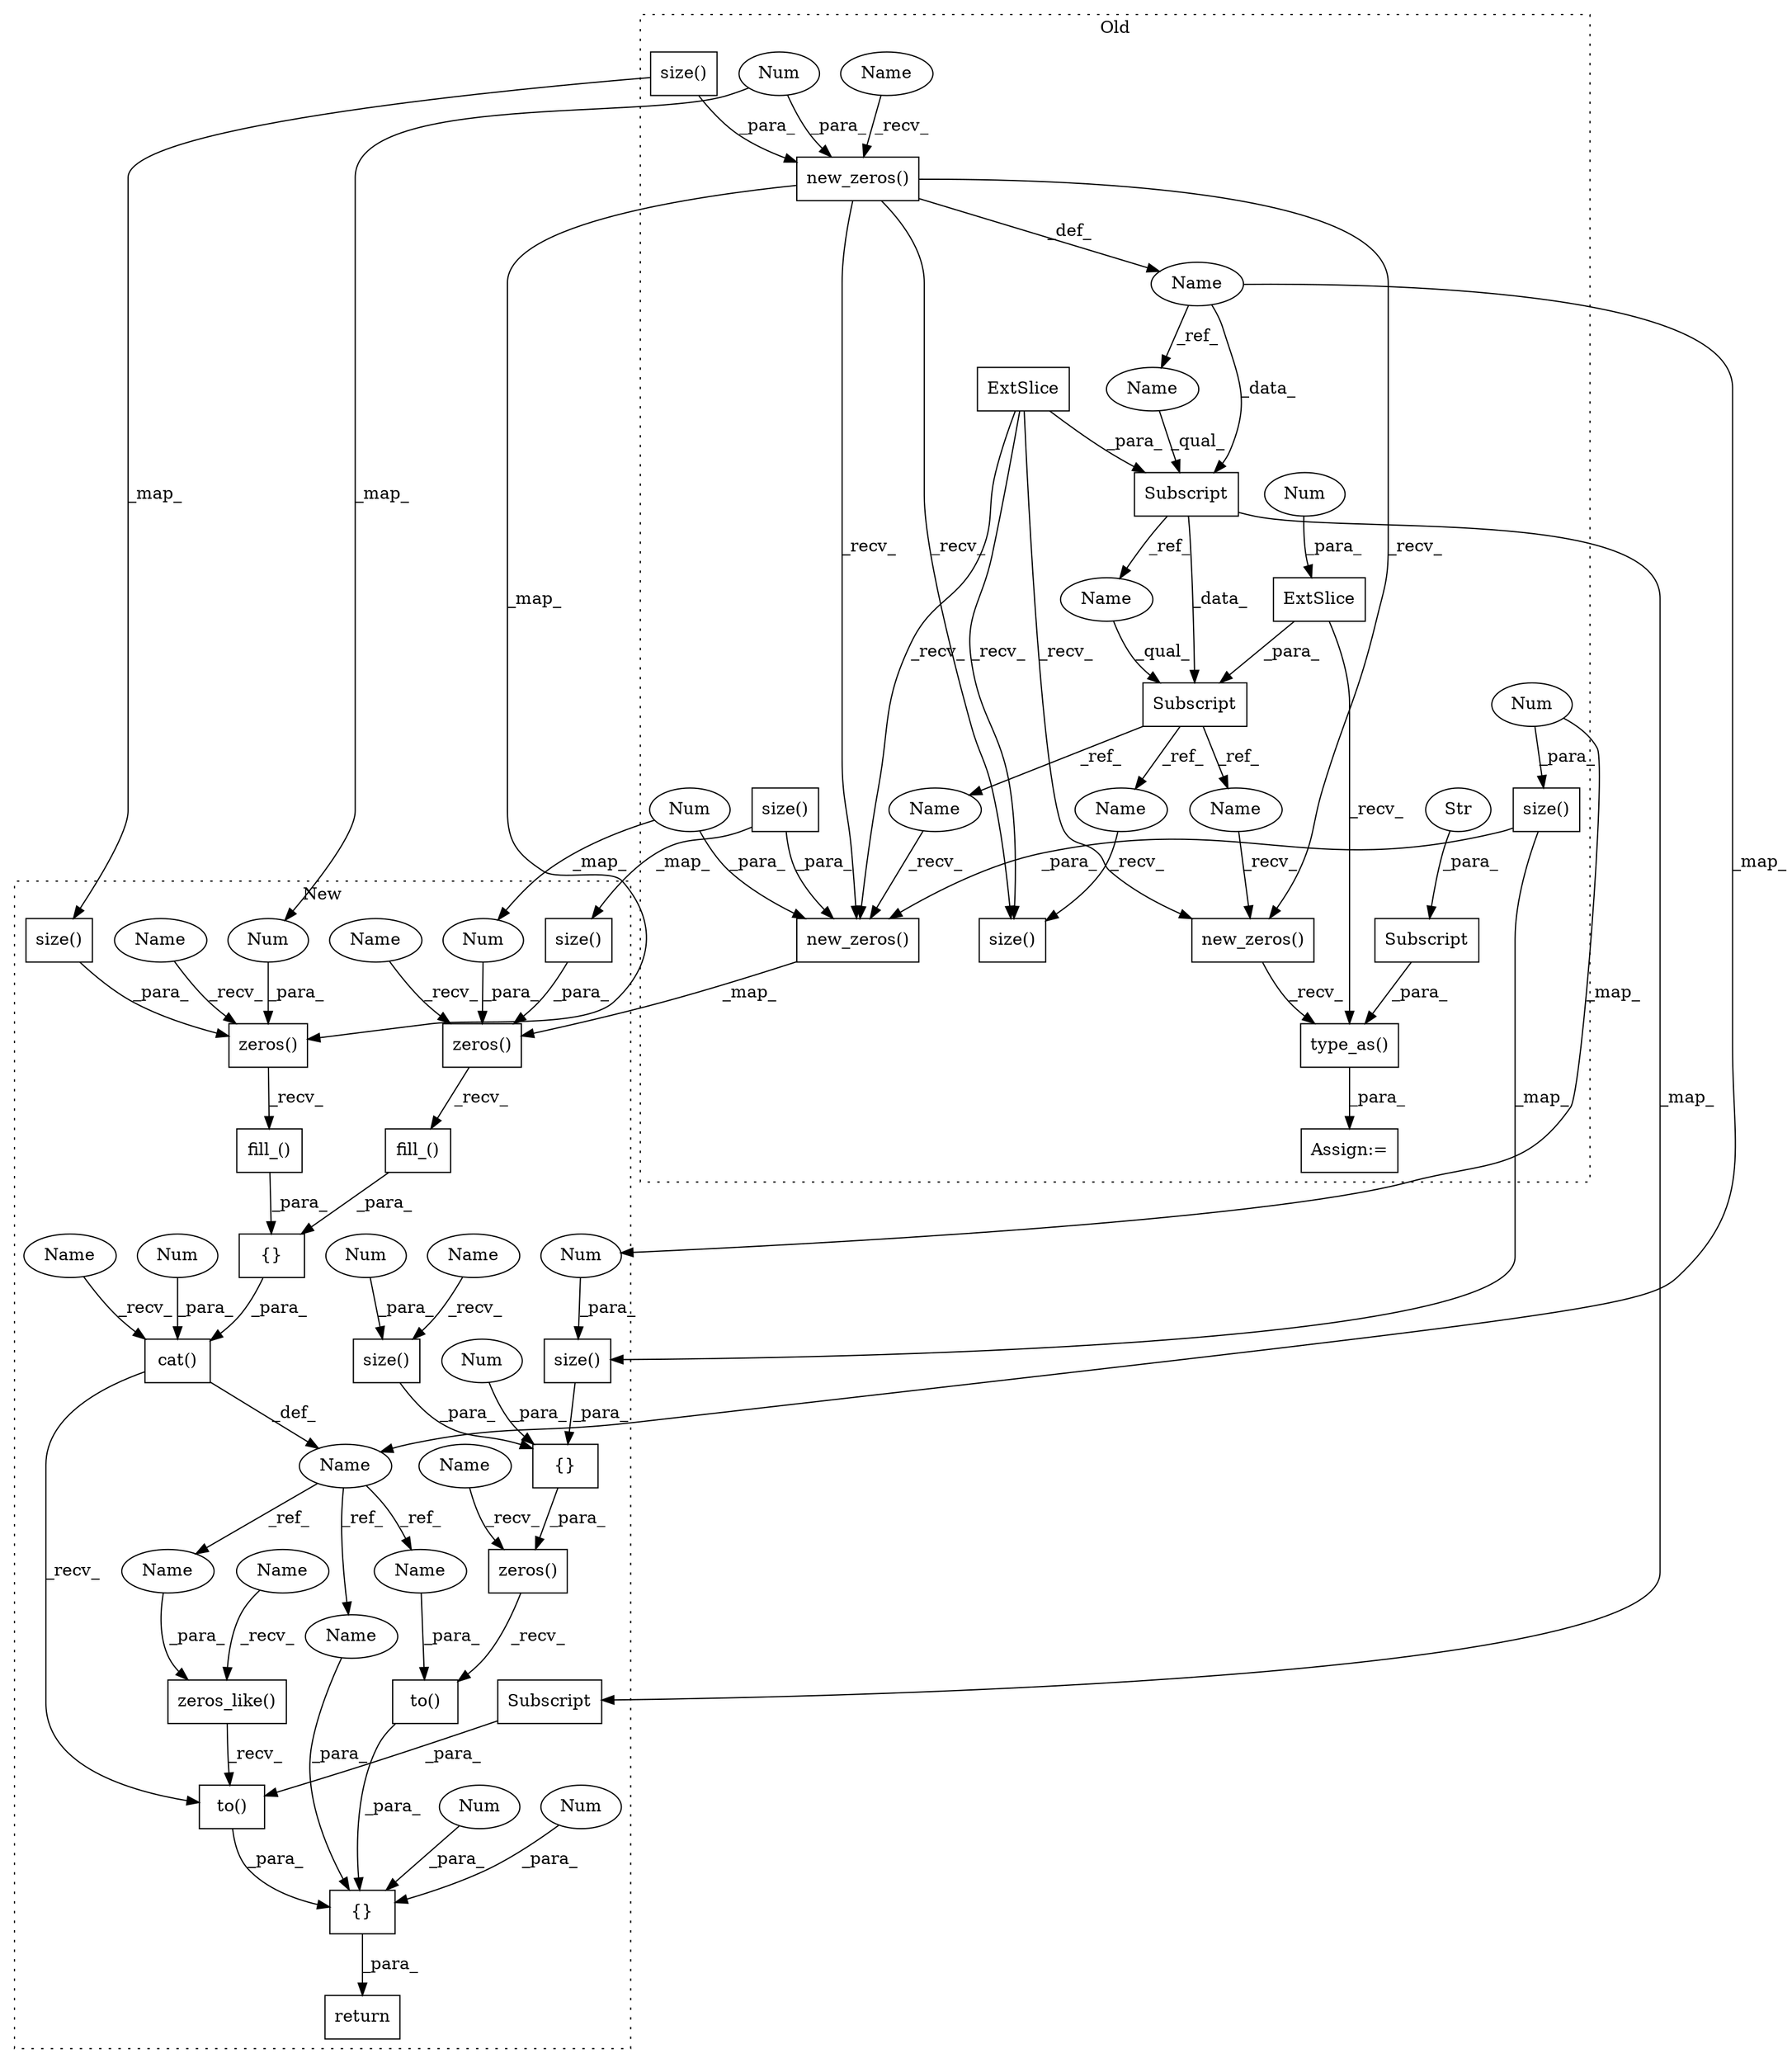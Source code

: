 digraph G {
subgraph cluster0 {
1 [label="Subscript" a="63" s="15754,0" l="27,0" shape="box"];
3 [label="ExtSlice" a="85" s="15754" l="21" shape="box"];
9 [label="new_zeros()" a="75" s="15826,15872" l="45,38" shape="box"];
10 [label="size()" a="75" s="15676,15693" l="16,1" shape="box"];
13 [label="Name" a="87" s="15631" l="21" shape="ellipse"];
15 [label="size()" a="75" s="16117,16134" l="16,1" shape="box"];
19 [label="size()" a="75" s="16140,16157" l="16,1" shape="box"];
21 [label="new_zeros()" a="75" s="15655,15697" l="21,1" shape="box"];
22 [label="type_as()" a="75" s="15826,15945" l="93,1" shape="box"];
23 [label="Subscript" a="63" s="15919,0" l="26,0" shape="box"];
24 [label="Str" a="66" s="15931" l="13" shape="ellipse"];
25 [label="new_zeros()" a="75" s="16068,16158" l="49,14" shape="box"];
28 [label="ExtSlice" a="85" s="15707" l="21" shape="box"];
30 [label="Num" a="76" s="15696" l="1" shape="ellipse"];
31 [label="Num" a="76" s="16156" l="1" shape="ellipse"];
33 [label="Num" a="76" s="16137" l="1" shape="ellipse"];
36 [label="Subscript" a="63" s="15707,0" l="27,0" shape="box"];
39 [label="Num" a="76" s="15779" l="1" shape="ellipse"];
43 [label="Assign:=" a="68" s="15823" l="3" shape="box"];
47 [label="size()" a="75" s="15872" l="28" shape="box"];
51 [label="Name" a="87" s="16068" l="21" shape="ellipse"];
52 [label="Name" a="87" s="15826" l="21" shape="ellipse"];
53 [label="Name" a="87" s="15872" l="21" shape="ellipse"];
54 [label="Name" a="87" s="15754" l="21" shape="ellipse"];
61 [label="Name" a="87" s="15655" l="10" shape="ellipse"];
62 [label="Name" a="87" s="15707" l="21" shape="ellipse"];
label = "Old";
style="dotted";
}
subgraph cluster1 {
2 [label="fill_()" a="75" s="17845,17894" l="41,1" shape="box"];
4 [label="to()" a="75" s="18183,18281" l="77,14" shape="box"];
5 [label="zeros()" a="75" s="18183,18238" l="12,1" shape="box"];
6 [label="{}" a="59" s="18195,18237" l="1,0" shape="box"];
7 [label="zeros_like()" a="75" s="17970,18008" l="17,1" shape="box"];
8 [label="{}" a="59" s="17759,17895" l="18,0" shape="box"];
11 [label="size()" a="75" s="17789,17806" l="16,1" shape="box"];
12 [label="Name" a="87" s="17712" l="21" shape="ellipse"];
14 [label="{}" a="59" s="18312,18377" l="1,0" shape="box"];
16 [label="size()" a="75" s="17857,17874" l="16,1" shape="box"];
17 [label="fill_()" a="75" s="17777,17826" l="41,1" shape="box"];
18 [label="size()" a="75" s="18219,18236" l="16,1" shape="box"];
20 [label="zeros()" a="75" s="17777,17810" l="12,1" shape="box"];
26 [label="zeros()" a="75" s="17845,17878" l="12,1" shape="box"];
27 [label="cat()" a="75" s="17736,17925" l="23,11" shape="box"];
29 [label="Num" a="76" s="17809" l="1" shape="ellipse"];
32 [label="Num" a="76" s="18235" l="1" shape="ellipse"];
34 [label="Num" a="76" s="17877" l="1" shape="ellipse"];
35 [label="to()" a="75" s="17970,18040" l="56,10" shape="box"];
37 [label="Subscript" a="63" s="18026,0" l="14,0" shape="box"];
38 [label="Num" a="76" s="17924" l="1" shape="ellipse"];
40 [label="Num" a="76" s="18216" l="1" shape="ellipse"];
41 [label="Num" a="76" s="18376" l="1" shape="ellipse"];
42 [label="Num" a="76" s="18373" l="1" shape="ellipse"];
44 [label="return" a="93" s="18305" l="7" shape="box"];
45 [label="size()" a="75" s="18196,18213" l="16,1" shape="box"];
46 [label="Num" a="76" s="18212" l="1" shape="ellipse"];
48 [label="Name" a="87" s="17987" l="21" shape="ellipse"];
49 [label="Name" a="87" s="18260" l="21" shape="ellipse"];
50 [label="Name" a="87" s="18313" l="21" shape="ellipse"];
55 [label="Name" a="87" s="18196" l="10" shape="ellipse"];
56 [label="Name" a="87" s="17736" l="5" shape="ellipse"];
57 [label="Name" a="87" s="17777" l="5" shape="ellipse"];
58 [label="Name" a="87" s="18183" l="5" shape="ellipse"];
59 [label="Name" a="87" s="17970" l="5" shape="ellipse"];
60 [label="Name" a="87" s="17845" l="5" shape="ellipse"];
label = "New";
style="dotted";
}
1 -> 51 [label="_ref_"];
1 -> 52 [label="_ref_"];
1 -> 53 [label="_ref_"];
2 -> 8 [label="_para_"];
3 -> 1 [label="_para_"];
3 -> 22 [label="_recv_"];
4 -> 14 [label="_para_"];
5 -> 4 [label="_recv_"];
6 -> 5 [label="_para_"];
7 -> 35 [label="_recv_"];
8 -> 27 [label="_para_"];
9 -> 22 [label="_recv_"];
10 -> 21 [label="_para_"];
10 -> 11 [label="_map_"];
11 -> 20 [label="_para_"];
12 -> 48 [label="_ref_"];
12 -> 50 [label="_ref_"];
12 -> 49 [label="_ref_"];
13 -> 12 [label="_map_"];
13 -> 62 [label="_ref_"];
13 -> 36 [label="_data_"];
14 -> 44 [label="_para_"];
15 -> 16 [label="_map_"];
15 -> 25 [label="_para_"];
16 -> 26 [label="_para_"];
17 -> 8 [label="_para_"];
18 -> 6 [label="_para_"];
19 -> 25 [label="_para_"];
19 -> 18 [label="_map_"];
20 -> 17 [label="_recv_"];
21 -> 13 [label="_def_"];
21 -> 47 [label="_recv_"];
21 -> 9 [label="_recv_"];
21 -> 20 [label="_map_"];
21 -> 25 [label="_recv_"];
22 -> 43 [label="_para_"];
23 -> 22 [label="_para_"];
24 -> 23 [label="_para_"];
25 -> 26 [label="_map_"];
26 -> 2 [label="_recv_"];
27 -> 12 [label="_def_"];
27 -> 35 [label="_recv_"];
28 -> 25 [label="_recv_"];
28 -> 9 [label="_recv_"];
28 -> 36 [label="_para_"];
28 -> 47 [label="_recv_"];
29 -> 20 [label="_para_"];
30 -> 29 [label="_map_"];
30 -> 21 [label="_para_"];
31 -> 32 [label="_map_"];
31 -> 19 [label="_para_"];
32 -> 18 [label="_para_"];
33 -> 25 [label="_para_"];
33 -> 34 [label="_map_"];
34 -> 26 [label="_para_"];
35 -> 14 [label="_para_"];
36 -> 37 [label="_map_"];
36 -> 1 [label="_data_"];
36 -> 54 [label="_ref_"];
37 -> 35 [label="_para_"];
38 -> 27 [label="_para_"];
39 -> 3 [label="_para_"];
40 -> 6 [label="_para_"];
41 -> 14 [label="_para_"];
42 -> 14 [label="_para_"];
45 -> 6 [label="_para_"];
46 -> 45 [label="_para_"];
48 -> 7 [label="_para_"];
49 -> 4 [label="_para_"];
50 -> 14 [label="_para_"];
51 -> 25 [label="_recv_"];
52 -> 9 [label="_recv_"];
53 -> 47 [label="_recv_"];
54 -> 1 [label="_qual_"];
55 -> 45 [label="_recv_"];
56 -> 27 [label="_recv_"];
57 -> 20 [label="_recv_"];
58 -> 5 [label="_recv_"];
59 -> 7 [label="_recv_"];
60 -> 26 [label="_recv_"];
61 -> 21 [label="_recv_"];
62 -> 36 [label="_qual_"];
}